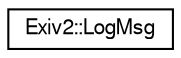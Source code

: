 digraph "Graphical Class Hierarchy"
{
  edge [fontname="FreeSans",fontsize="10",labelfontname="FreeSans",labelfontsize="10"];
  node [fontname="FreeSans",fontsize="10",shape=record];
  rankdir="LR";
  Node1 [label="Exiv2::LogMsg",height=0.2,width=0.4,color="black", fillcolor="white", style="filled",URL="$classExiv2_1_1LogMsg.html",tooltip="Class for a log message, used by the library. Applications can set the log level and provide a custom..."];
}
